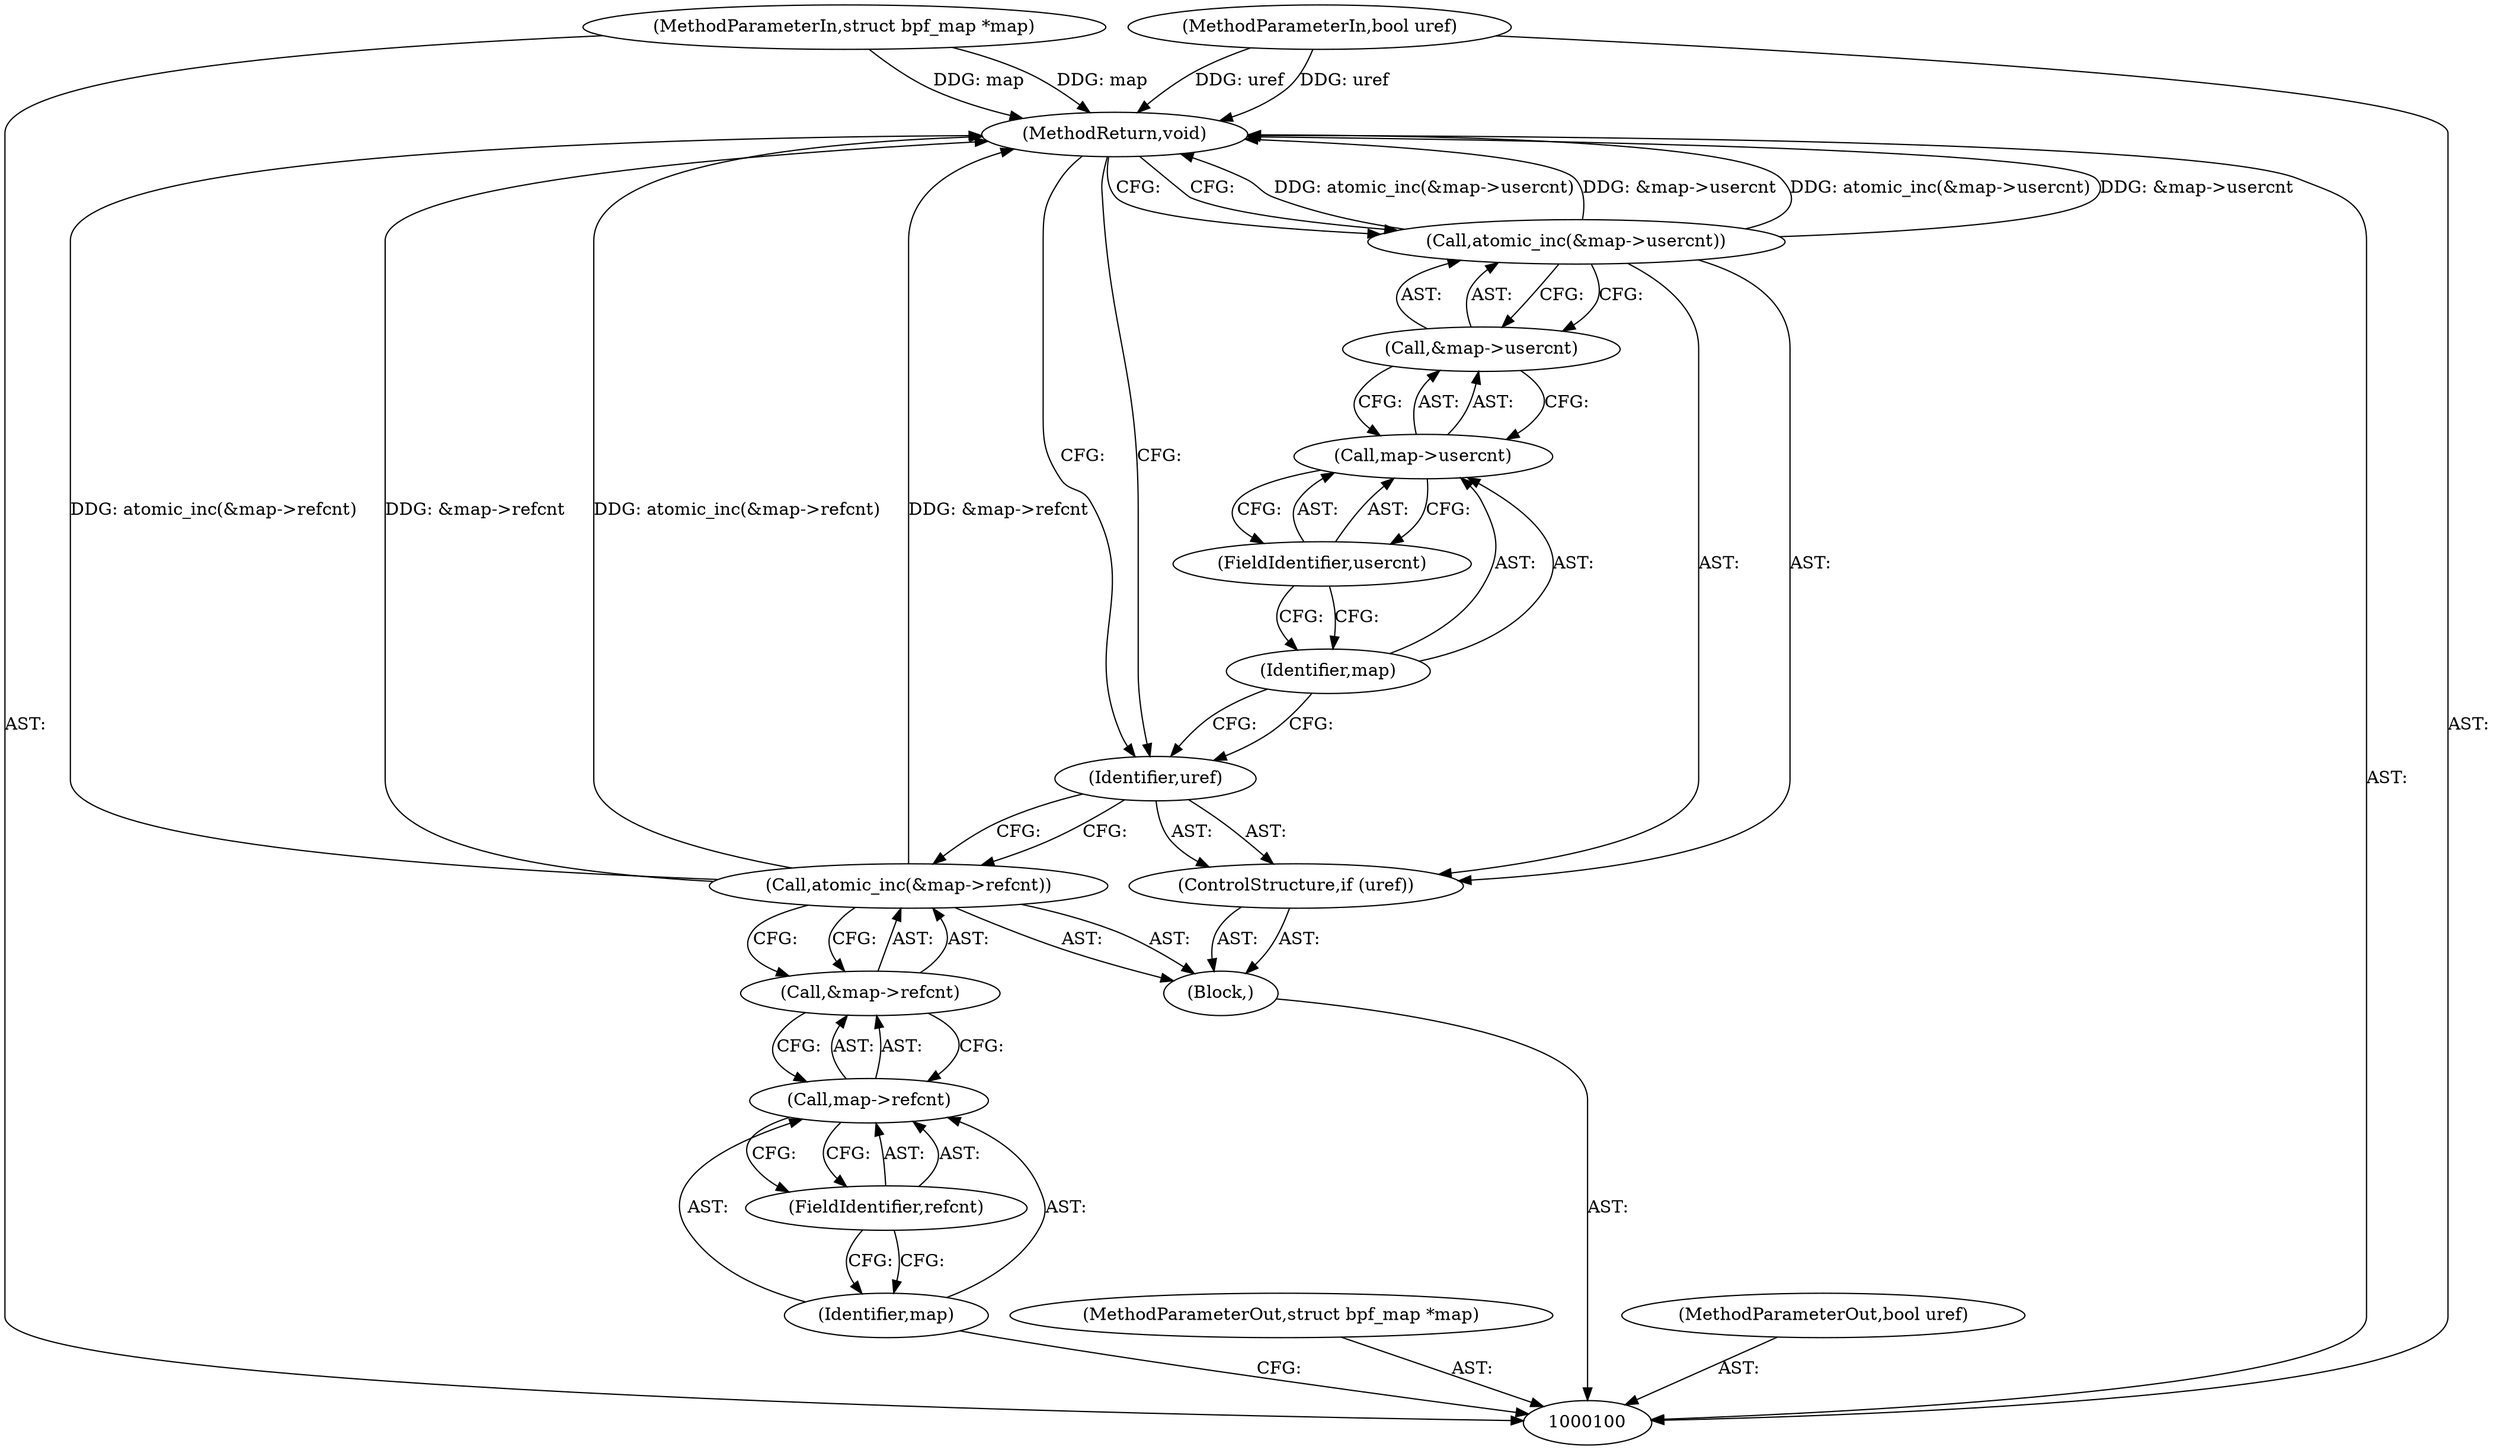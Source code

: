 digraph "1_linux_92117d8443bc5afacc8d5ba82e541946310f106e_2" {
"1000116" [label="(MethodReturn,void)"];
"1000101" [label="(MethodParameterIn,struct bpf_map *map)"];
"1000134" [label="(MethodParameterOut,struct bpf_map *map)"];
"1000102" [label="(MethodParameterIn,bool uref)"];
"1000135" [label="(MethodParameterOut,bool uref)"];
"1000103" [label="(Block,)"];
"1000104" [label="(Call,atomic_inc(&map->refcnt))"];
"1000105" [label="(Call,&map->refcnt)"];
"1000106" [label="(Call,map->refcnt)"];
"1000107" [label="(Identifier,map)"];
"1000108" [label="(FieldIdentifier,refcnt)"];
"1000109" [label="(ControlStructure,if (uref))"];
"1000110" [label="(Identifier,uref)"];
"1000112" [label="(Call,&map->usercnt)"];
"1000113" [label="(Call,map->usercnt)"];
"1000114" [label="(Identifier,map)"];
"1000115" [label="(FieldIdentifier,usercnt)"];
"1000111" [label="(Call,atomic_inc(&map->usercnt))"];
"1000116" -> "1000100"  [label="AST: "];
"1000116" -> "1000111"  [label="CFG: "];
"1000116" -> "1000110"  [label="CFG: "];
"1000104" -> "1000116"  [label="DDG: atomic_inc(&map->refcnt)"];
"1000104" -> "1000116"  [label="DDG: &map->refcnt"];
"1000101" -> "1000116"  [label="DDG: map"];
"1000111" -> "1000116"  [label="DDG: atomic_inc(&map->usercnt)"];
"1000111" -> "1000116"  [label="DDG: &map->usercnt"];
"1000102" -> "1000116"  [label="DDG: uref"];
"1000101" -> "1000100"  [label="AST: "];
"1000101" -> "1000116"  [label="DDG: map"];
"1000134" -> "1000100"  [label="AST: "];
"1000102" -> "1000100"  [label="AST: "];
"1000102" -> "1000116"  [label="DDG: uref"];
"1000135" -> "1000100"  [label="AST: "];
"1000103" -> "1000100"  [label="AST: "];
"1000104" -> "1000103"  [label="AST: "];
"1000109" -> "1000103"  [label="AST: "];
"1000104" -> "1000103"  [label="AST: "];
"1000104" -> "1000105"  [label="CFG: "];
"1000105" -> "1000104"  [label="AST: "];
"1000110" -> "1000104"  [label="CFG: "];
"1000104" -> "1000116"  [label="DDG: atomic_inc(&map->refcnt)"];
"1000104" -> "1000116"  [label="DDG: &map->refcnt"];
"1000105" -> "1000104"  [label="AST: "];
"1000105" -> "1000106"  [label="CFG: "];
"1000106" -> "1000105"  [label="AST: "];
"1000104" -> "1000105"  [label="CFG: "];
"1000106" -> "1000105"  [label="AST: "];
"1000106" -> "1000108"  [label="CFG: "];
"1000107" -> "1000106"  [label="AST: "];
"1000108" -> "1000106"  [label="AST: "];
"1000105" -> "1000106"  [label="CFG: "];
"1000107" -> "1000106"  [label="AST: "];
"1000107" -> "1000100"  [label="CFG: "];
"1000108" -> "1000107"  [label="CFG: "];
"1000108" -> "1000106"  [label="AST: "];
"1000108" -> "1000107"  [label="CFG: "];
"1000106" -> "1000108"  [label="CFG: "];
"1000109" -> "1000103"  [label="AST: "];
"1000110" -> "1000109"  [label="AST: "];
"1000111" -> "1000109"  [label="AST: "];
"1000110" -> "1000109"  [label="AST: "];
"1000110" -> "1000104"  [label="CFG: "];
"1000114" -> "1000110"  [label="CFG: "];
"1000116" -> "1000110"  [label="CFG: "];
"1000112" -> "1000111"  [label="AST: "];
"1000112" -> "1000113"  [label="CFG: "];
"1000113" -> "1000112"  [label="AST: "];
"1000111" -> "1000112"  [label="CFG: "];
"1000113" -> "1000112"  [label="AST: "];
"1000113" -> "1000115"  [label="CFG: "];
"1000114" -> "1000113"  [label="AST: "];
"1000115" -> "1000113"  [label="AST: "];
"1000112" -> "1000113"  [label="CFG: "];
"1000114" -> "1000113"  [label="AST: "];
"1000114" -> "1000110"  [label="CFG: "];
"1000115" -> "1000114"  [label="CFG: "];
"1000115" -> "1000113"  [label="AST: "];
"1000115" -> "1000114"  [label="CFG: "];
"1000113" -> "1000115"  [label="CFG: "];
"1000111" -> "1000109"  [label="AST: "];
"1000111" -> "1000112"  [label="CFG: "];
"1000112" -> "1000111"  [label="AST: "];
"1000116" -> "1000111"  [label="CFG: "];
"1000111" -> "1000116"  [label="DDG: atomic_inc(&map->usercnt)"];
"1000111" -> "1000116"  [label="DDG: &map->usercnt"];
}

